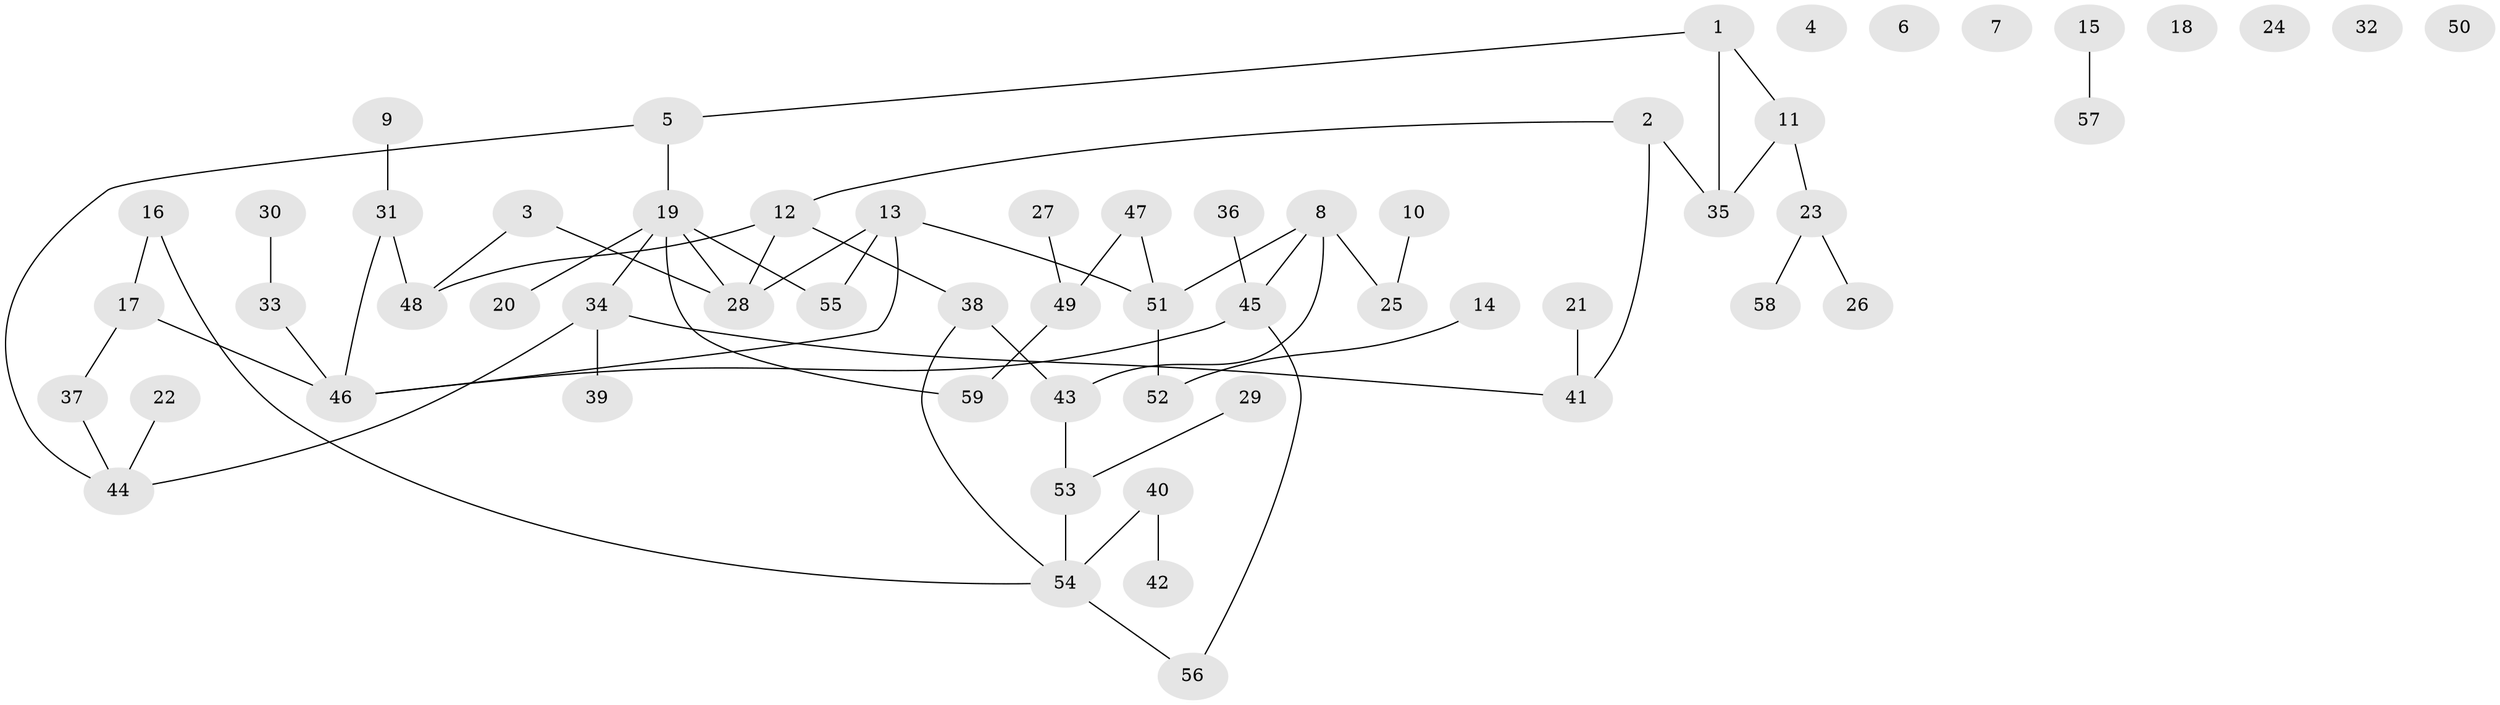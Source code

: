 // coarse degree distribution, {3: 0.16216216216216217, 0: 0.21621621621621623, 7: 0.05405405405405406, 5: 0.02702702702702703, 2: 0.24324324324324326, 1: 0.1891891891891892, 4: 0.08108108108108109, 6: 0.02702702702702703}
// Generated by graph-tools (version 1.1) at 2025/41/03/06/25 10:41:23]
// undirected, 59 vertices, 64 edges
graph export_dot {
graph [start="1"]
  node [color=gray90,style=filled];
  1;
  2;
  3;
  4;
  5;
  6;
  7;
  8;
  9;
  10;
  11;
  12;
  13;
  14;
  15;
  16;
  17;
  18;
  19;
  20;
  21;
  22;
  23;
  24;
  25;
  26;
  27;
  28;
  29;
  30;
  31;
  32;
  33;
  34;
  35;
  36;
  37;
  38;
  39;
  40;
  41;
  42;
  43;
  44;
  45;
  46;
  47;
  48;
  49;
  50;
  51;
  52;
  53;
  54;
  55;
  56;
  57;
  58;
  59;
  1 -- 5;
  1 -- 11;
  1 -- 35;
  2 -- 12;
  2 -- 35;
  2 -- 41;
  3 -- 28;
  3 -- 48;
  5 -- 19;
  5 -- 44;
  8 -- 25;
  8 -- 43;
  8 -- 45;
  8 -- 51;
  9 -- 31;
  10 -- 25;
  11 -- 23;
  11 -- 35;
  12 -- 28;
  12 -- 38;
  12 -- 48;
  13 -- 28;
  13 -- 46;
  13 -- 51;
  13 -- 55;
  14 -- 52;
  15 -- 57;
  16 -- 17;
  16 -- 54;
  17 -- 37;
  17 -- 46;
  19 -- 20;
  19 -- 28;
  19 -- 34;
  19 -- 55;
  19 -- 59;
  21 -- 41;
  22 -- 44;
  23 -- 26;
  23 -- 58;
  27 -- 49;
  29 -- 53;
  30 -- 33;
  31 -- 46;
  31 -- 48;
  33 -- 46;
  34 -- 39;
  34 -- 41;
  34 -- 44;
  36 -- 45;
  37 -- 44;
  38 -- 43;
  38 -- 54;
  40 -- 42;
  40 -- 54;
  43 -- 53;
  45 -- 46;
  45 -- 56;
  47 -- 49;
  47 -- 51;
  49 -- 59;
  51 -- 52;
  53 -- 54;
  54 -- 56;
}
